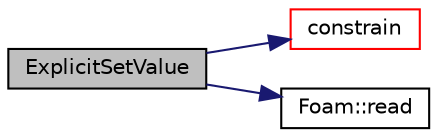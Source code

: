 digraph "ExplicitSetValue"
{
  bgcolor="transparent";
  edge [fontname="Helvetica",fontsize="10",labelfontname="Helvetica",labelfontsize="10"];
  node [fontname="Helvetica",fontsize="10",shape=record];
  rankdir="LR";
  Node1 [label="ExplicitSetValue",height=0.2,width=0.4,color="black", fillcolor="grey75", style="filled", fontcolor="black"];
  Node1 -> Node2 [color="midnightblue",fontsize="10",style="solid",fontname="Helvetica"];
  Node2 [label="constrain",height=0.2,width=0.4,color="red",URL="$a00688.html#a642f7e89470e6c5ed280737723cba052",tooltip="Set value on field. "];
  Node1 -> Node3 [color="midnightblue",fontsize="10",style="solid",fontname="Helvetica"];
  Node3 [label="Foam::read",height=0.2,width=0.4,color="black",URL="$a10742.html#a18efc6d016047ec7c6d5150d913d8c34"];
}
